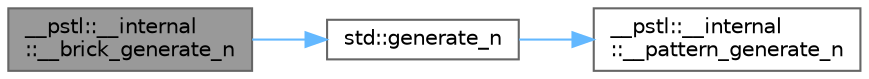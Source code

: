 digraph "__pstl::__internal::__brick_generate_n"
{
 // LATEX_PDF_SIZE
  bgcolor="transparent";
  edge [fontname=Helvetica,fontsize=10,labelfontname=Helvetica,labelfontsize=10];
  node [fontname=Helvetica,fontsize=10,shape=box,height=0.2,width=0.4];
  rankdir="LR";
  Node1 [id="Node000001",label="__pstl::__internal\l::__brick_generate_n",height=0.2,width=0.4,color="gray40", fillcolor="grey60", style="filled", fontcolor="black",tooltip=" "];
  Node1 -> Node2 [id="edge1_Node000001_Node000002",color="steelblue1",style="solid",tooltip=" "];
  Node2 [id="Node000002",label="std::generate_n",height=0.2,width=0.4,color="grey40", fillcolor="white", style="filled",URL="$namespacestd.html#a81641e273e00fcf6a7109be182426757",tooltip=" "];
  Node2 -> Node3 [id="edge2_Node000002_Node000003",color="steelblue1",style="solid",tooltip=" "];
  Node3 [id="Node000003",label="__pstl::__internal\l::__pattern_generate_n",height=0.2,width=0.4,color="grey40", fillcolor="white", style="filled",URL="$namespace____pstl_1_1____internal.html#a89ba2dce127a80f7bc0578270c7fcb9c",tooltip=" "];
}
